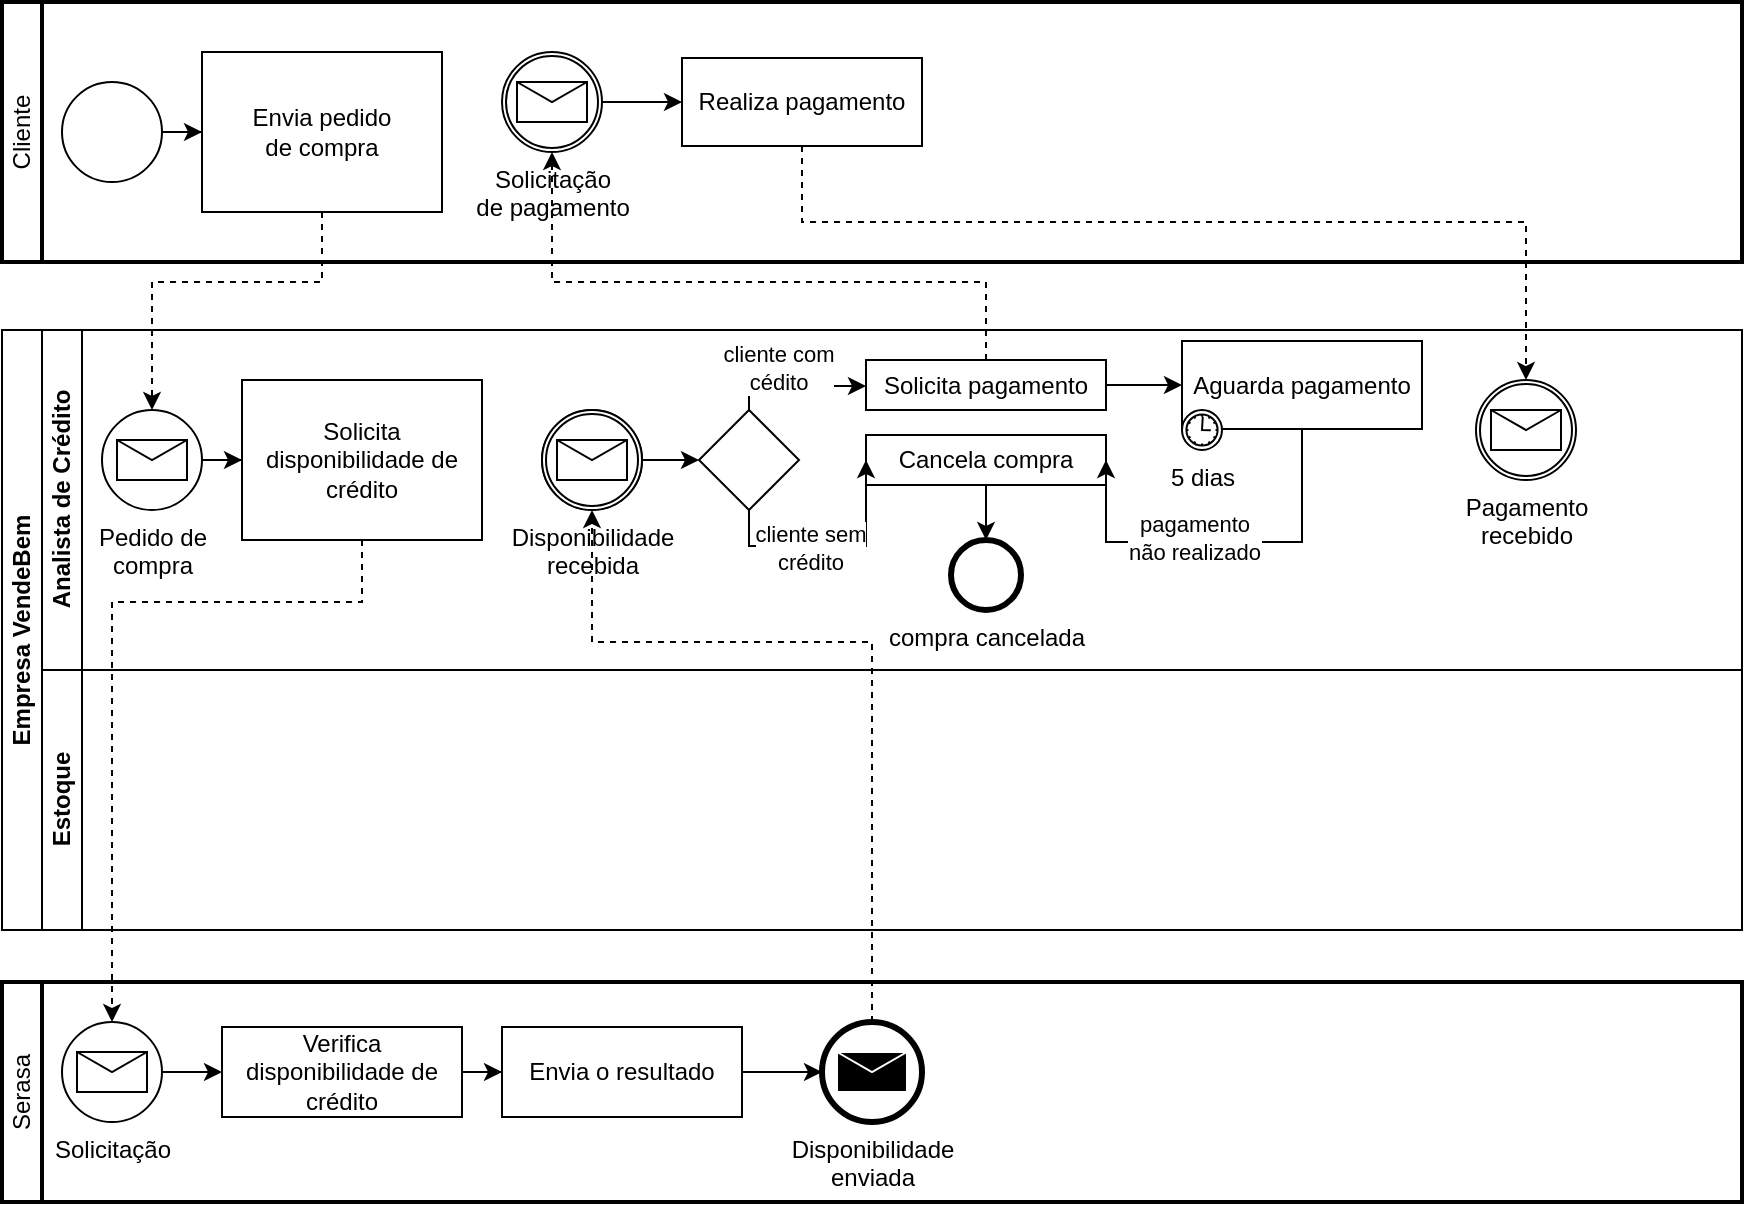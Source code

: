 <mxfile version="26.2.14">
  <diagram name="Página-1" id="u1SdcBbTtnw9D1ZpNTuf">
    <mxGraphModel dx="1246" dy="1865" grid="1" gridSize="10" guides="1" tooltips="1" connect="1" arrows="1" fold="1" page="1" pageScale="1" pageWidth="827" pageHeight="1169" math="0" shadow="0">
      <root>
        <mxCell id="0" />
        <mxCell id="1" parent="0" />
        <mxCell id="sQ0GCokB8pdDENR7ytiq-2" value="Empresa VendeBem" style="swimlane;html=1;childLayout=stackLayout;resizeParent=1;resizeParentMax=0;horizontal=0;startSize=20;horizontalStack=0;whiteSpace=wrap;" vertex="1" parent="1">
          <mxGeometry x="40" y="-16" width="870" height="300" as="geometry" />
        </mxCell>
        <mxCell id="sQ0GCokB8pdDENR7ytiq-5" value="Analista de Crédito" style="swimlane;html=1;startSize=20;horizontal=0;" vertex="1" parent="sQ0GCokB8pdDENR7ytiq-2">
          <mxGeometry x="20" width="850" height="170" as="geometry" />
        </mxCell>
        <mxCell id="sQ0GCokB8pdDENR7ytiq-10" value="Pedido de&lt;div&gt;compra&lt;/div&gt;" style="points=[[0.145,0.145,0],[0.5,0,0],[0.855,0.145,0],[1,0.5,0],[0.855,0.855,0],[0.5,1,0],[0.145,0.855,0],[0,0.5,0]];shape=mxgraph.bpmn.event;html=1;verticalLabelPosition=bottom;labelBackgroundColor=#ffffff;verticalAlign=top;align=center;perimeter=ellipsePerimeter;outlineConnect=0;aspect=fixed;outline=standard;symbol=message;" vertex="1" parent="sQ0GCokB8pdDENR7ytiq-5">
          <mxGeometry x="30" y="40" width="50" height="50" as="geometry" />
        </mxCell>
        <mxCell id="sQ0GCokB8pdDENR7ytiq-12" value="Solicita disponibilidade de crédito" style="points=[[0.25,0,0],[0.5,0,0],[0.75,0,0],[1,0.25,0],[1,0.5,0],[1,0.75,0],[0.75,1,0],[0.5,1,0],[0.25,1,0],[0,0.75,0],[0,0.5,0],[0,0.25,0]];shape=mxgraph.bpmn.task2;whiteSpace=wrap;rectStyle=rounded;size=10;html=1;container=1;expand=0;collapsible=0;taskMarker=abstract;" vertex="1" parent="sQ0GCokB8pdDENR7ytiq-5">
          <mxGeometry x="100" y="25" width="120" height="80" as="geometry" />
        </mxCell>
        <mxCell id="sQ0GCokB8pdDENR7ytiq-13" style="edgeStyle=orthogonalEdgeStyle;rounded=0;orthogonalLoop=1;jettySize=auto;html=1;entryX=0;entryY=0.5;entryDx=0;entryDy=0;entryPerimeter=0;" edge="1" parent="sQ0GCokB8pdDENR7ytiq-5" source="sQ0GCokB8pdDENR7ytiq-10" target="sQ0GCokB8pdDENR7ytiq-12">
          <mxGeometry relative="1" as="geometry" />
        </mxCell>
        <mxCell id="sQ0GCokB8pdDENR7ytiq-26" style="edgeStyle=orthogonalEdgeStyle;rounded=0;orthogonalLoop=1;jettySize=auto;html=1;" edge="1" parent="sQ0GCokB8pdDENR7ytiq-5" source="sQ0GCokB8pdDENR7ytiq-22" target="sQ0GCokB8pdDENR7ytiq-24">
          <mxGeometry relative="1" as="geometry" />
        </mxCell>
        <mxCell id="sQ0GCokB8pdDENR7ytiq-22" value="Disponibilidade&lt;div&gt;recebida&lt;/div&gt;" style="points=[[0.145,0.145,0],[0.5,0,0],[0.855,0.145,0],[1,0.5,0],[0.855,0.855,0],[0.5,1,0],[0.145,0.855,0],[0,0.5,0]];shape=mxgraph.bpmn.event;html=1;verticalLabelPosition=bottom;labelBackgroundColor=#ffffff;verticalAlign=top;align=center;perimeter=ellipsePerimeter;outlineConnect=0;aspect=fixed;outline=standard;symbol=message;" vertex="1" parent="sQ0GCokB8pdDENR7ytiq-5">
          <mxGeometry x="250" y="40" width="50" height="50" as="geometry" />
        </mxCell>
        <mxCell id="sQ0GCokB8pdDENR7ytiq-32" style="edgeStyle=orthogonalEdgeStyle;rounded=0;orthogonalLoop=1;jettySize=auto;html=1;" edge="1" parent="sQ0GCokB8pdDENR7ytiq-5" source="sQ0GCokB8pdDENR7ytiq-24" target="sQ0GCokB8pdDENR7ytiq-31">
          <mxGeometry relative="1" as="geometry">
            <Array as="points">
              <mxPoint x="354" y="28" />
            </Array>
          </mxGeometry>
        </mxCell>
        <mxCell id="sQ0GCokB8pdDENR7ytiq-33" value="cliente com&lt;div&gt;cédito&lt;/div&gt;" style="edgeLabel;html=1;align=center;verticalAlign=middle;resizable=0;points=[];" vertex="1" connectable="0" parent="sQ0GCokB8pdDENR7ytiq-32">
          <mxGeometry x="-0.343" y="-2" relative="1" as="geometry">
            <mxPoint x="3" y="-11" as="offset" />
          </mxGeometry>
        </mxCell>
        <mxCell id="sQ0GCokB8pdDENR7ytiq-24" value="" style="points=[[0.25,0.25,0],[0.5,0,0],[0.75,0.25,0],[1,0.5,0],[0.75,0.75,0],[0.5,1,0],[0.25,0.75,0],[0,0.5,0]];shape=mxgraph.bpmn.gateway2;html=1;verticalLabelPosition=bottom;labelBackgroundColor=#ffffff;verticalAlign=top;align=center;perimeter=rhombusPerimeter;outlineConnect=0;outline=none;symbol=none;" vertex="1" parent="sQ0GCokB8pdDENR7ytiq-5">
          <mxGeometry x="328.5" y="40" width="50" height="50" as="geometry" />
        </mxCell>
        <mxCell id="sQ0GCokB8pdDENR7ytiq-27" value="Cancela compra" style="points=[[0.25,0,0],[0.5,0,0],[0.75,0,0],[1,0.25,0],[1,0.5,0],[1,0.75,0],[0.75,1,0],[0.5,1,0],[0.25,1,0],[0,0.75,0],[0,0.5,0],[0,0.25,0]];shape=mxgraph.bpmn.task2;whiteSpace=wrap;rectStyle=rounded;size=10;html=1;container=1;expand=0;collapsible=0;taskMarker=abstract;" vertex="1" parent="sQ0GCokB8pdDENR7ytiq-5">
          <mxGeometry x="412" y="52.5" width="120" height="25" as="geometry" />
        </mxCell>
        <mxCell id="sQ0GCokB8pdDENR7ytiq-28" style="edgeStyle=orthogonalEdgeStyle;rounded=0;orthogonalLoop=1;jettySize=auto;html=1;entryX=0;entryY=0.5;entryDx=0;entryDy=0;entryPerimeter=0;" edge="1" parent="sQ0GCokB8pdDENR7ytiq-5" source="sQ0GCokB8pdDENR7ytiq-24" target="sQ0GCokB8pdDENR7ytiq-27">
          <mxGeometry relative="1" as="geometry">
            <Array as="points">
              <mxPoint x="353" y="108" />
            </Array>
          </mxGeometry>
        </mxCell>
        <mxCell id="sQ0GCokB8pdDENR7ytiq-30" value="cliente sem&lt;div&gt;crédito&lt;/div&gt;" style="edgeLabel;html=1;align=center;verticalAlign=middle;resizable=0;points=[];" vertex="1" connectable="0" parent="sQ0GCokB8pdDENR7ytiq-28">
          <mxGeometry x="-0.194" y="-1" relative="1" as="geometry">
            <mxPoint as="offset" />
          </mxGeometry>
        </mxCell>
        <mxCell id="sQ0GCokB8pdDENR7ytiq-31" value="Solicita pagamento" style="points=[[0.25,0,0],[0.5,0,0],[0.75,0,0],[1,0.25,0],[1,0.5,0],[1,0.75,0],[0.75,1,0],[0.5,1,0],[0.25,1,0],[0,0.75,0],[0,0.5,0],[0,0.25,0]];shape=mxgraph.bpmn.task2;whiteSpace=wrap;rectStyle=rounded;size=10;html=1;container=1;expand=0;collapsible=0;taskMarker=abstract;" vertex="1" parent="sQ0GCokB8pdDENR7ytiq-5">
          <mxGeometry x="412" y="15" width="120" height="25" as="geometry" />
        </mxCell>
        <mxCell id="sQ0GCokB8pdDENR7ytiq-35" value="" style="points=[[0.145,0.145,0],[0.5,0,0],[0.855,0.145,0],[1,0.5,0],[0.855,0.855,0],[0.5,1,0],[0.145,0.855,0],[0,0.5,0]];shape=mxgraph.bpmn.event;html=1;verticalLabelPosition=bottom;labelBackgroundColor=#ffffff;verticalAlign=top;align=center;perimeter=ellipsePerimeter;outlineConnect=0;aspect=fixed;outline=catching;symbol=message;" vertex="1" parent="sQ0GCokB8pdDENR7ytiq-5">
          <mxGeometry x="250" y="40" width="50" height="50" as="geometry" />
        </mxCell>
        <mxCell id="sQ0GCokB8pdDENR7ytiq-153" value="Aguarda pagamento" style="points=[[0.25,0,0],[0.5,0,0],[0.75,0,0],[1,0.25,0],[1,0.5,0],[1,0.75,0],[0.75,1,0],[0.5,1,0],[0.25,1,0],[0,0.75,0],[0,0.5,0],[0,0.25,0]];shape=mxgraph.bpmn.task2;whiteSpace=wrap;rectStyle=rounded;size=10;html=1;container=1;expand=0;collapsible=0;taskMarker=abstract;" vertex="1" parent="sQ0GCokB8pdDENR7ytiq-5">
          <mxGeometry x="570" y="5.5" width="120" height="44" as="geometry" />
        </mxCell>
        <mxCell id="sQ0GCokB8pdDENR7ytiq-154" style="edgeStyle=orthogonalEdgeStyle;rounded=0;orthogonalLoop=1;jettySize=auto;html=1;entryX=0;entryY=0.5;entryDx=0;entryDy=0;entryPerimeter=0;" edge="1" parent="sQ0GCokB8pdDENR7ytiq-5" source="sQ0GCokB8pdDENR7ytiq-31" target="sQ0GCokB8pdDENR7ytiq-153">
          <mxGeometry relative="1" as="geometry" />
        </mxCell>
        <mxCell id="sQ0GCokB8pdDENR7ytiq-155" value="5 dias" style="points=[[0.145,0.145,0],[0.5,0,0],[0.855,0.145,0],[1,0.5,0],[0.855,0.855,0],[0.5,1,0],[0.145,0.855,0],[0,0.5,0]];shape=mxgraph.bpmn.event;html=1;verticalLabelPosition=bottom;labelBackgroundColor=#ffffff;verticalAlign=top;align=center;perimeter=ellipsePerimeter;outlineConnect=0;aspect=fixed;outline=standard;symbol=timer;" vertex="1" parent="sQ0GCokB8pdDENR7ytiq-5">
          <mxGeometry x="570" y="40" width="20" height="20" as="geometry" />
        </mxCell>
        <mxCell id="sQ0GCokB8pdDENR7ytiq-156" style="edgeStyle=orthogonalEdgeStyle;rounded=0;orthogonalLoop=1;jettySize=auto;html=1;entryX=1;entryY=0.5;entryDx=0;entryDy=0;entryPerimeter=0;" edge="1" parent="sQ0GCokB8pdDENR7ytiq-5" source="sQ0GCokB8pdDENR7ytiq-153" target="sQ0GCokB8pdDENR7ytiq-27">
          <mxGeometry relative="1" as="geometry">
            <Array as="points">
              <mxPoint x="630" y="106" />
              <mxPoint x="532" y="106" />
            </Array>
          </mxGeometry>
        </mxCell>
        <mxCell id="sQ0GCokB8pdDENR7ytiq-157" value="pagamento&lt;div&gt;não realizado&lt;/div&gt;" style="edgeLabel;html=1;align=center;verticalAlign=middle;resizable=0;points=[];" vertex="1" connectable="0" parent="sQ0GCokB8pdDENR7ytiq-156">
          <mxGeometry x="0.138" y="-2" relative="1" as="geometry">
            <mxPoint as="offset" />
          </mxGeometry>
        </mxCell>
        <mxCell id="sQ0GCokB8pdDENR7ytiq-158" value="compra cancelada" style="points=[[0.145,0.145,0],[0.5,0,0],[0.855,0.145,0],[1,0.5,0],[0.855,0.855,0],[0.5,1,0],[0.145,0.855,0],[0,0.5,0]];shape=mxgraph.bpmn.event;html=1;verticalLabelPosition=bottom;labelBackgroundColor=#ffffff;verticalAlign=top;align=center;perimeter=ellipsePerimeter;outlineConnect=0;aspect=fixed;outline=end;symbol=terminate2;" vertex="1" parent="sQ0GCokB8pdDENR7ytiq-5">
          <mxGeometry x="454.5" y="105" width="35" height="35" as="geometry" />
        </mxCell>
        <mxCell id="sQ0GCokB8pdDENR7ytiq-159" style="edgeStyle=orthogonalEdgeStyle;rounded=0;orthogonalLoop=1;jettySize=auto;html=1;entryX=0.5;entryY=0;entryDx=0;entryDy=0;entryPerimeter=0;" edge="1" parent="sQ0GCokB8pdDENR7ytiq-5" source="sQ0GCokB8pdDENR7ytiq-27" target="sQ0GCokB8pdDENR7ytiq-158">
          <mxGeometry relative="1" as="geometry" />
        </mxCell>
        <mxCell id="sQ0GCokB8pdDENR7ytiq-162" value="Pagamento&lt;div&gt;recebido&lt;/div&gt;" style="points=[[0.145,0.145,0],[0.5,0,0],[0.855,0.145,0],[1,0.5,0],[0.855,0.855,0],[0.5,1,0],[0.145,0.855,0],[0,0.5,0]];shape=mxgraph.bpmn.event;html=1;verticalLabelPosition=bottom;labelBackgroundColor=#ffffff;verticalAlign=top;align=center;perimeter=ellipsePerimeter;outlineConnect=0;aspect=fixed;outline=catching;symbol=message;" vertex="1" parent="sQ0GCokB8pdDENR7ytiq-5">
          <mxGeometry x="717" y="25" width="50" height="50" as="geometry" />
        </mxCell>
        <mxCell id="sQ0GCokB8pdDENR7ytiq-125" value="Estoque" style="swimlane;html=1;startSize=20;horizontal=0;" vertex="1" parent="sQ0GCokB8pdDENR7ytiq-2">
          <mxGeometry x="20" y="170" width="850" height="130" as="geometry" />
        </mxCell>
        <mxCell id="sQ0GCokB8pdDENR7ytiq-1" value="Cliente" style="swimlane;html=1;startSize=20;fontStyle=0;collapsible=0;horizontal=0;swimlaneLine=1;swimlaneFillColor=#ffffff;strokeWidth=2;whiteSpace=wrap;" vertex="1" parent="1">
          <mxGeometry x="40" y="-180" width="870" height="130" as="geometry" />
        </mxCell>
        <mxCell id="sQ0GCokB8pdDENR7ytiq-7" value="" style="points=[[0.145,0.145,0],[0.5,0,0],[0.855,0.145,0],[1,0.5,0],[0.855,0.855,0],[0.5,1,0],[0.145,0.855,0],[0,0.5,0]];shape=mxgraph.bpmn.event;html=1;verticalLabelPosition=bottom;labelBackgroundColor=#ffffff;verticalAlign=top;align=center;perimeter=ellipsePerimeter;outlineConnect=0;aspect=fixed;outline=standard;symbol=general;" vertex="1" parent="sQ0GCokB8pdDENR7ytiq-1">
          <mxGeometry x="30" y="40" width="50" height="50" as="geometry" />
        </mxCell>
        <mxCell id="sQ0GCokB8pdDENR7ytiq-8" value="Envia pedido&lt;div&gt;de&amp;nbsp;&lt;span style=&quot;background-color: transparent; color: light-dark(rgb(0, 0, 0), rgb(255, 255, 255));&quot;&gt;compra&lt;/span&gt;&lt;/div&gt;" style="points=[[0.25,0,0],[0.5,0,0],[0.75,0,0],[1,0.25,0],[1,0.5,0],[1,0.75,0],[0.75,1,0],[0.5,1,0],[0.25,1,0],[0,0.75,0],[0,0.5,0],[0,0.25,0]];shape=mxgraph.bpmn.task2;whiteSpace=wrap;rectStyle=rounded;size=10;html=1;container=1;expand=0;collapsible=0;taskMarker=abstract;" vertex="1" parent="sQ0GCokB8pdDENR7ytiq-1">
          <mxGeometry x="100" y="25" width="120" height="80" as="geometry" />
        </mxCell>
        <mxCell id="sQ0GCokB8pdDENR7ytiq-9" style="edgeStyle=orthogonalEdgeStyle;rounded=0;orthogonalLoop=1;jettySize=auto;html=1;entryX=0;entryY=0.5;entryDx=0;entryDy=0;entryPerimeter=0;" edge="1" parent="sQ0GCokB8pdDENR7ytiq-1" source="sQ0GCokB8pdDENR7ytiq-7" target="sQ0GCokB8pdDENR7ytiq-8">
          <mxGeometry relative="1" as="geometry" />
        </mxCell>
        <mxCell id="sQ0GCokB8pdDENR7ytiq-36" value="Solicitação&lt;div&gt;de pagamento&lt;/div&gt;" style="points=[[0.145,0.145,0],[0.5,0,0],[0.855,0.145,0],[1,0.5,0],[0.855,0.855,0],[0.5,1,0],[0.145,0.855,0],[0,0.5,0]];shape=mxgraph.bpmn.event;html=1;verticalLabelPosition=bottom;labelBackgroundColor=#ffffff;verticalAlign=top;align=center;perimeter=ellipsePerimeter;outlineConnect=0;aspect=fixed;outline=catching;symbol=message;" vertex="1" parent="sQ0GCokB8pdDENR7ytiq-1">
          <mxGeometry x="250" y="25" width="50" height="50" as="geometry" />
        </mxCell>
        <mxCell id="sQ0GCokB8pdDENR7ytiq-160" value="Realiza pagamento" style="points=[[0.25,0,0],[0.5,0,0],[0.75,0,0],[1,0.25,0],[1,0.5,0],[1,0.75,0],[0.75,1,0],[0.5,1,0],[0.25,1,0],[0,0.75,0],[0,0.5,0],[0,0.25,0]];shape=mxgraph.bpmn.task2;whiteSpace=wrap;rectStyle=rounded;size=10;html=1;container=1;expand=0;collapsible=0;taskMarker=abstract;" vertex="1" parent="sQ0GCokB8pdDENR7ytiq-1">
          <mxGeometry x="340" y="28" width="120" height="44" as="geometry" />
        </mxCell>
        <mxCell id="sQ0GCokB8pdDENR7ytiq-161" style="edgeStyle=orthogonalEdgeStyle;rounded=0;orthogonalLoop=1;jettySize=auto;html=1;entryX=0;entryY=0.5;entryDx=0;entryDy=0;entryPerimeter=0;" edge="1" parent="sQ0GCokB8pdDENR7ytiq-1" source="sQ0GCokB8pdDENR7ytiq-36" target="sQ0GCokB8pdDENR7ytiq-160">
          <mxGeometry relative="1" as="geometry" />
        </mxCell>
        <mxCell id="sQ0GCokB8pdDENR7ytiq-6" value="Serasa" style="swimlane;html=1;startSize=20;fontStyle=0;collapsible=0;horizontal=0;swimlaneLine=1;swimlaneFillColor=#ffffff;strokeWidth=2;whiteSpace=wrap;" vertex="1" parent="1">
          <mxGeometry x="40" y="310" width="870" height="110" as="geometry" />
        </mxCell>
        <mxCell id="sQ0GCokB8pdDENR7ytiq-14" value="Solicitação" style="points=[[0.145,0.145,0],[0.5,0,0],[0.855,0.145,0],[1,0.5,0],[0.855,0.855,0],[0.5,1,0],[0.145,0.855,0],[0,0.5,0]];shape=mxgraph.bpmn.event;html=1;verticalLabelPosition=bottom;labelBackgroundColor=#ffffff;verticalAlign=top;align=center;perimeter=ellipsePerimeter;outlineConnect=0;aspect=fixed;outline=standard;symbol=message;" vertex="1" parent="sQ0GCokB8pdDENR7ytiq-6">
          <mxGeometry x="30" y="20" width="50" height="50" as="geometry" />
        </mxCell>
        <mxCell id="sQ0GCokB8pdDENR7ytiq-16" value="Verifica disponibilidade de crédito" style="points=[[0.25,0,0],[0.5,0,0],[0.75,0,0],[1,0.25,0],[1,0.5,0],[1,0.75,0],[0.75,1,0],[0.5,1,0],[0.25,1,0],[0,0.75,0],[0,0.5,0],[0,0.25,0]];shape=mxgraph.bpmn.task2;whiteSpace=wrap;rectStyle=rounded;size=10;html=1;container=1;expand=0;collapsible=0;taskMarker=abstract;" vertex="1" parent="sQ0GCokB8pdDENR7ytiq-6">
          <mxGeometry x="110" y="22.5" width="120" height="45" as="geometry" />
        </mxCell>
        <mxCell id="sQ0GCokB8pdDENR7ytiq-17" style="edgeStyle=orthogonalEdgeStyle;rounded=0;orthogonalLoop=1;jettySize=auto;html=1;entryX=0;entryY=0.5;entryDx=0;entryDy=0;entryPerimeter=0;" edge="1" parent="sQ0GCokB8pdDENR7ytiq-6" source="sQ0GCokB8pdDENR7ytiq-14" target="sQ0GCokB8pdDENR7ytiq-16">
          <mxGeometry relative="1" as="geometry" />
        </mxCell>
        <mxCell id="sQ0GCokB8pdDENR7ytiq-18" value="Envia o resultado" style="points=[[0.25,0,0],[0.5,0,0],[0.75,0,0],[1,0.25,0],[1,0.5,0],[1,0.75,0],[0.75,1,0],[0.5,1,0],[0.25,1,0],[0,0.75,0],[0,0.5,0],[0,0.25,0]];shape=mxgraph.bpmn.task2;whiteSpace=wrap;rectStyle=rounded;size=10;html=1;container=1;expand=0;collapsible=0;taskMarker=abstract;" vertex="1" parent="sQ0GCokB8pdDENR7ytiq-6">
          <mxGeometry x="250" y="22.5" width="120" height="45" as="geometry" />
        </mxCell>
        <mxCell id="sQ0GCokB8pdDENR7ytiq-19" style="edgeStyle=orthogonalEdgeStyle;rounded=0;orthogonalLoop=1;jettySize=auto;html=1;entryX=0;entryY=0.5;entryDx=0;entryDy=0;entryPerimeter=0;" edge="1" parent="sQ0GCokB8pdDENR7ytiq-6" source="sQ0GCokB8pdDENR7ytiq-16" target="sQ0GCokB8pdDENR7ytiq-18">
          <mxGeometry relative="1" as="geometry" />
        </mxCell>
        <mxCell id="sQ0GCokB8pdDENR7ytiq-20" value="Disponibilidade&lt;div&gt;enviada&lt;/div&gt;" style="points=[[0.145,0.145,0],[0.5,0,0],[0.855,0.145,0],[1,0.5,0],[0.855,0.855,0],[0.5,1,0],[0.145,0.855,0],[0,0.5,0]];shape=mxgraph.bpmn.event;html=1;verticalLabelPosition=bottom;labelBackgroundColor=#ffffff;verticalAlign=top;align=center;perimeter=ellipsePerimeter;outlineConnect=0;aspect=fixed;outline=end;symbol=message;" vertex="1" parent="sQ0GCokB8pdDENR7ytiq-6">
          <mxGeometry x="410" y="20" width="50" height="50" as="geometry" />
        </mxCell>
        <mxCell id="sQ0GCokB8pdDENR7ytiq-21" style="edgeStyle=orthogonalEdgeStyle;rounded=0;orthogonalLoop=1;jettySize=auto;html=1;entryX=0;entryY=0.5;entryDx=0;entryDy=0;entryPerimeter=0;" edge="1" parent="sQ0GCokB8pdDENR7ytiq-6" source="sQ0GCokB8pdDENR7ytiq-18" target="sQ0GCokB8pdDENR7ytiq-20">
          <mxGeometry relative="1" as="geometry" />
        </mxCell>
        <mxCell id="sQ0GCokB8pdDENR7ytiq-11" style="edgeStyle=orthogonalEdgeStyle;rounded=0;orthogonalLoop=1;jettySize=auto;html=1;entryX=0.5;entryY=0;entryDx=0;entryDy=0;entryPerimeter=0;dashed=1;" edge="1" parent="1" source="sQ0GCokB8pdDENR7ytiq-8" target="sQ0GCokB8pdDENR7ytiq-10">
          <mxGeometry relative="1" as="geometry">
            <Array as="points">
              <mxPoint x="200" y="-40" />
              <mxPoint x="115" y="-40" />
            </Array>
          </mxGeometry>
        </mxCell>
        <mxCell id="sQ0GCokB8pdDENR7ytiq-15" style="edgeStyle=orthogonalEdgeStyle;rounded=0;orthogonalLoop=1;jettySize=auto;html=1;entryX=0.5;entryY=0;entryDx=0;entryDy=0;entryPerimeter=0;dashed=1;" edge="1" parent="1" source="sQ0GCokB8pdDENR7ytiq-12" target="sQ0GCokB8pdDENR7ytiq-14">
          <mxGeometry relative="1" as="geometry">
            <Array as="points">
              <mxPoint x="220" y="120" />
              <mxPoint x="95" y="120" />
            </Array>
          </mxGeometry>
        </mxCell>
        <mxCell id="sQ0GCokB8pdDENR7ytiq-23" style="edgeStyle=orthogonalEdgeStyle;rounded=0;orthogonalLoop=1;jettySize=auto;html=1;dashed=1;" edge="1" parent="1" source="sQ0GCokB8pdDENR7ytiq-20" target="sQ0GCokB8pdDENR7ytiq-22">
          <mxGeometry relative="1" as="geometry">
            <Array as="points">
              <mxPoint x="475" y="140" />
              <mxPoint x="335" y="140" />
            </Array>
          </mxGeometry>
        </mxCell>
        <mxCell id="sQ0GCokB8pdDENR7ytiq-37" style="edgeStyle=orthogonalEdgeStyle;rounded=0;orthogonalLoop=1;jettySize=auto;html=1;dashed=1;" edge="1" parent="1" source="sQ0GCokB8pdDENR7ytiq-31" target="sQ0GCokB8pdDENR7ytiq-36">
          <mxGeometry relative="1" as="geometry">
            <Array as="points">
              <mxPoint x="532" y="-40" />
              <mxPoint x="315" y="-40" />
            </Array>
          </mxGeometry>
        </mxCell>
        <mxCell id="sQ0GCokB8pdDENR7ytiq-163" style="edgeStyle=orthogonalEdgeStyle;rounded=0;orthogonalLoop=1;jettySize=auto;html=1;entryX=0.5;entryY=0;entryDx=0;entryDy=0;entryPerimeter=0;exitX=0.5;exitY=1;exitDx=0;exitDy=0;exitPerimeter=0;dashed=1;" edge="1" parent="1" source="sQ0GCokB8pdDENR7ytiq-160" target="sQ0GCokB8pdDENR7ytiq-162">
          <mxGeometry relative="1" as="geometry">
            <Array as="points">
              <mxPoint x="440" y="-70" />
              <mxPoint x="802" y="-70" />
            </Array>
          </mxGeometry>
        </mxCell>
      </root>
    </mxGraphModel>
  </diagram>
</mxfile>
